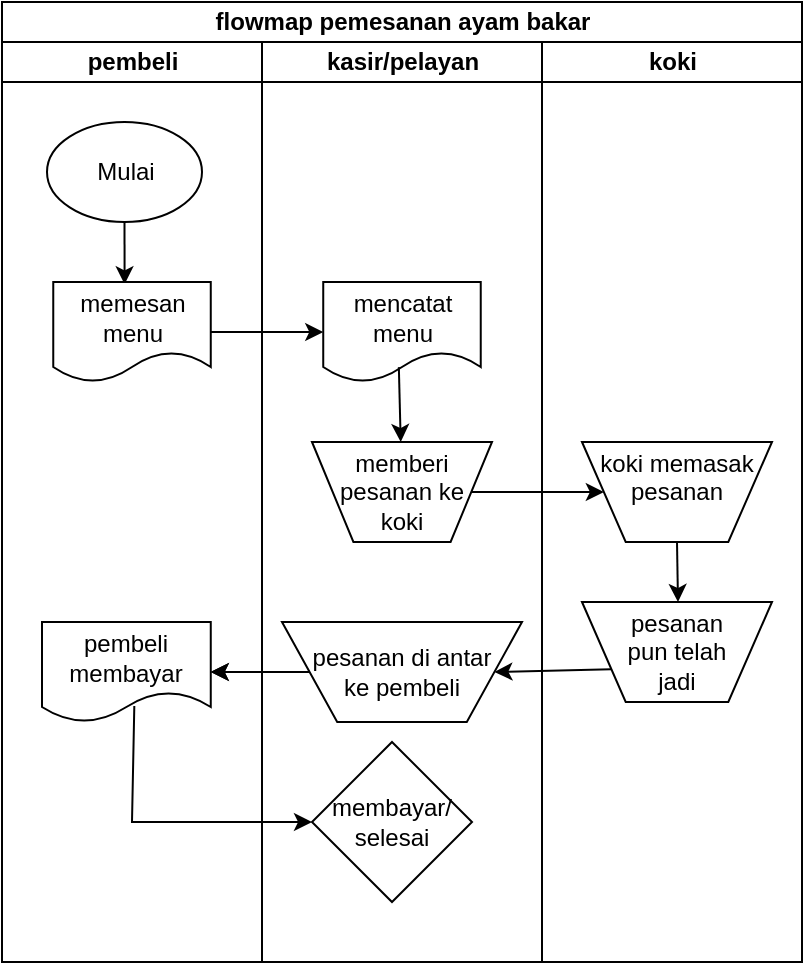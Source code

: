 <mxfile version="24.7.6">
  <diagram name="Page-1" id="VwSXo2XMwWpswuJNakhm">
    <mxGraphModel dx="545" dy="1438" grid="1" gridSize="10" guides="1" tooltips="1" connect="1" arrows="1" fold="1" page="1" pageScale="1" pageWidth="850" pageHeight="1100" math="0" shadow="0">
      <root>
        <mxCell id="0" />
        <mxCell id="1" parent="0" />
        <mxCell id="zSgEy182Ln_HpLDODCWY-6" value="flowmap pemesanan ayam bakar" style="swimlane;childLayout=stackLayout;resizeParent=1;resizeParentMax=0;startSize=20;html=1;" vertex="1" parent="1">
          <mxGeometry x="200.0" y="-240" width="400" height="480" as="geometry" />
        </mxCell>
        <mxCell id="zSgEy182Ln_HpLDODCWY-7" value="pembeli" style="swimlane;startSize=20;html=1;" vertex="1" parent="zSgEy182Ln_HpLDODCWY-6">
          <mxGeometry y="20" width="130" height="460" as="geometry" />
        </mxCell>
        <mxCell id="zSgEy182Ln_HpLDODCWY-10" value="Mulai" style="ellipse;whiteSpace=wrap;html=1;" vertex="1" parent="zSgEy182Ln_HpLDODCWY-7">
          <mxGeometry x="22.5" y="40" width="77.5" height="50" as="geometry" />
        </mxCell>
        <mxCell id="zSgEy182Ln_HpLDODCWY-11" value="" style="endArrow=classic;html=1;rounded=0;exitX=0.5;exitY=1;exitDx=0;exitDy=0;entryX=0.453;entryY=0.023;entryDx=0;entryDy=0;entryPerimeter=0;" edge="1" parent="zSgEy182Ln_HpLDODCWY-7" source="zSgEy182Ln_HpLDODCWY-10" target="zSgEy182Ln_HpLDODCWY-44">
          <mxGeometry width="50" height="50" relative="1" as="geometry">
            <mxPoint x="160.0" y="250" as="sourcePoint" />
            <mxPoint x="60.75" y="123.7" as="targetPoint" />
          </mxGeometry>
        </mxCell>
        <mxCell id="zSgEy182Ln_HpLDODCWY-44" value="memesan&lt;div&gt;menu&lt;/div&gt;" style="shape=document;whiteSpace=wrap;html=1;boundedLbl=1;" vertex="1" parent="zSgEy182Ln_HpLDODCWY-7">
          <mxGeometry x="25.63" y="120" width="78.75" height="50" as="geometry" />
        </mxCell>
        <mxCell id="zSgEy182Ln_HpLDODCWY-45" value="pembeli&lt;div&gt;membayar&lt;/div&gt;" style="shape=document;whiteSpace=wrap;html=1;boundedLbl=1;" vertex="1" parent="zSgEy182Ln_HpLDODCWY-7">
          <mxGeometry x="20" y="290" width="84.38" height="50" as="geometry" />
        </mxCell>
        <mxCell id="zSgEy182Ln_HpLDODCWY-8" value="kasir/pelayan" style="swimlane;startSize=20;html=1;" vertex="1" parent="zSgEy182Ln_HpLDODCWY-6">
          <mxGeometry x="130" y="20" width="140" height="460" as="geometry" />
        </mxCell>
        <mxCell id="zSgEy182Ln_HpLDODCWY-21" value="mencatat&lt;div&gt;menu&lt;/div&gt;" style="shape=document;whiteSpace=wrap;html=1;boundedLbl=1;" vertex="1" parent="zSgEy182Ln_HpLDODCWY-8">
          <mxGeometry x="30.62" y="120" width="78.75" height="50" as="geometry" />
        </mxCell>
        <mxCell id="zSgEy182Ln_HpLDODCWY-22" value="memberi pesanan ke&lt;div&gt;koki&lt;/div&gt;" style="verticalLabelPosition=middle;verticalAlign=middle;html=1;shape=trapezoid;perimeter=trapezoidPerimeter;whiteSpace=wrap;size=0.23;arcSize=10;flipV=1;labelPosition=center;align=center;" vertex="1" parent="zSgEy182Ln_HpLDODCWY-8">
          <mxGeometry x="25" y="200" width="90" height="50" as="geometry" />
        </mxCell>
        <mxCell id="zSgEy182Ln_HpLDODCWY-23" value="" style="endArrow=classic;html=1;rounded=0;exitX=0.48;exitY=0.851;exitDx=0;exitDy=0;exitPerimeter=0;" edge="1" parent="zSgEy182Ln_HpLDODCWY-8" source="zSgEy182Ln_HpLDODCWY-21" target="zSgEy182Ln_HpLDODCWY-22">
          <mxGeometry width="50" height="50" relative="1" as="geometry">
            <mxPoint x="80.0" y="320" as="sourcePoint" />
            <mxPoint x="130.0" y="270" as="targetPoint" />
          </mxGeometry>
        </mxCell>
        <mxCell id="zSgEy182Ln_HpLDODCWY-50" value="pesanan di antar&lt;div&gt;ke pembeli&lt;/div&gt;" style="verticalLabelPosition=middle;verticalAlign=middle;html=1;shape=trapezoid;perimeter=trapezoidPerimeter;whiteSpace=wrap;size=0.23;arcSize=10;flipV=1;labelPosition=center;align=center;" vertex="1" parent="zSgEy182Ln_HpLDODCWY-8">
          <mxGeometry x="10" y="290" width="120" height="50" as="geometry" />
        </mxCell>
        <mxCell id="zSgEy182Ln_HpLDODCWY-52" value="membayar/&lt;div&gt;selesai&lt;/div&gt;" style="rhombus;whiteSpace=wrap;html=1;" vertex="1" parent="zSgEy182Ln_HpLDODCWY-8">
          <mxGeometry x="25.0" y="350" width="80" height="80" as="geometry" />
        </mxCell>
        <mxCell id="zSgEy182Ln_HpLDODCWY-9" value="koki" style="swimlane;startSize=20;html=1;" vertex="1" parent="zSgEy182Ln_HpLDODCWY-6">
          <mxGeometry x="270" y="20" width="130" height="460" as="geometry" />
        </mxCell>
        <mxCell id="zSgEy182Ln_HpLDODCWY-25" value="koki memasak&lt;div&gt;pesanan&lt;/div&gt;&lt;div&gt;&lt;br&gt;&lt;/div&gt;" style="verticalLabelPosition=middle;verticalAlign=middle;html=1;shape=trapezoid;perimeter=trapezoidPerimeter;whiteSpace=wrap;size=0.23;arcSize=10;flipV=1;labelPosition=center;align=center;" vertex="1" parent="zSgEy182Ln_HpLDODCWY-9">
          <mxGeometry x="20" y="200" width="95" height="50" as="geometry" />
        </mxCell>
        <mxCell id="zSgEy182Ln_HpLDODCWY-27" value="&lt;div&gt;pesanan&lt;/div&gt;&lt;div&gt;pun telah&lt;/div&gt;&lt;div&gt;jadi&lt;/div&gt;" style="verticalLabelPosition=middle;verticalAlign=middle;html=1;shape=trapezoid;perimeter=trapezoidPerimeter;whiteSpace=wrap;size=0.23;arcSize=10;flipV=1;labelPosition=center;align=center;" vertex="1" parent="zSgEy182Ln_HpLDODCWY-9">
          <mxGeometry x="20" y="280" width="95" height="50" as="geometry" />
        </mxCell>
        <mxCell id="zSgEy182Ln_HpLDODCWY-20" value="" style="endArrow=classic;html=1;rounded=0;exitX=1;exitY=0.5;exitDx=0;exitDy=0;entryX=0;entryY=0.5;entryDx=0;entryDy=0;" edge="1" parent="zSgEy182Ln_HpLDODCWY-6" source="zSgEy182Ln_HpLDODCWY-44" target="zSgEy182Ln_HpLDODCWY-21">
          <mxGeometry width="50" height="50" relative="1" as="geometry">
            <mxPoint x="102.15" y="165" as="sourcePoint" />
            <mxPoint x="161.5" y="165" as="targetPoint" />
          </mxGeometry>
        </mxCell>
        <mxCell id="zSgEy182Ln_HpLDODCWY-24" value="" style="endArrow=classic;html=1;rounded=0;exitX=1;exitY=0.5;exitDx=0;exitDy=0;entryX=0;entryY=0.5;entryDx=0;entryDy=0;" edge="1" parent="zSgEy182Ln_HpLDODCWY-6" source="zSgEy182Ln_HpLDODCWY-22" target="zSgEy182Ln_HpLDODCWY-25">
          <mxGeometry width="50" height="50" relative="1" as="geometry">
            <mxPoint x="210.0" y="230" as="sourcePoint" />
            <mxPoint x="300.0" y="245" as="targetPoint" />
          </mxGeometry>
        </mxCell>
        <mxCell id="zSgEy182Ln_HpLDODCWY-26" value="" style="endArrow=classic;html=1;rounded=0;exitX=0.5;exitY=1;exitDx=0;exitDy=0;" edge="1" parent="zSgEy182Ln_HpLDODCWY-6" source="zSgEy182Ln_HpLDODCWY-25">
          <mxGeometry width="50" height="50" relative="1" as="geometry">
            <mxPoint x="245" y="255" as="sourcePoint" />
            <mxPoint x="338.0" y="300" as="targetPoint" />
          </mxGeometry>
        </mxCell>
        <mxCell id="zSgEy182Ln_HpLDODCWY-29" value="" style="endArrow=classic;html=1;rounded=0;exitX=0;exitY=0.75;exitDx=0;exitDy=0;entryX=1;entryY=0.5;entryDx=0;entryDy=0;" edge="1" parent="zSgEy182Ln_HpLDODCWY-6" source="zSgEy182Ln_HpLDODCWY-27" target="zSgEy182Ln_HpLDODCWY-50">
          <mxGeometry width="50" height="50" relative="1" as="geometry">
            <mxPoint x="347" y="280" as="sourcePoint" />
            <mxPoint x="250" y="335" as="targetPoint" />
          </mxGeometry>
        </mxCell>
        <mxCell id="zSgEy182Ln_HpLDODCWY-35" value="" style="endArrow=classic;html=1;rounded=0;exitX=0;exitY=0.5;exitDx=0;exitDy=0;entryX=1;entryY=0.5;entryDx=0;entryDy=0;" edge="1" parent="zSgEy182Ln_HpLDODCWY-6" target="zSgEy182Ln_HpLDODCWY-45">
          <mxGeometry width="50" height="50" relative="1" as="geometry">
            <mxPoint x="150" y="335" as="sourcePoint" />
            <mxPoint x="110.0" y="340" as="targetPoint" />
          </mxGeometry>
        </mxCell>
        <mxCell id="zSgEy182Ln_HpLDODCWY-37" value="" style="endArrow=classic;html=1;rounded=0;exitX=0.547;exitY=0.84;exitDx=0;exitDy=0;entryX=0;entryY=0.5;entryDx=0;entryDy=0;exitPerimeter=0;" edge="1" parent="zSgEy182Ln_HpLDODCWY-6" source="zSgEy182Ln_HpLDODCWY-45" target="zSgEy182Ln_HpLDODCWY-52">
          <mxGeometry width="50" height="50" relative="1" as="geometry">
            <mxPoint x="64.995" y="365" as="sourcePoint" />
            <mxPoint x="149.3" y="410" as="targetPoint" />
            <Array as="points">
              <mxPoint x="65.0" y="410" />
            </Array>
          </mxGeometry>
        </mxCell>
        <mxCell id="zSgEy182Ln_HpLDODCWY-51" value="" style="edgeStyle=orthogonalEdgeStyle;rounded=0;orthogonalLoop=1;jettySize=auto;html=1;entryX=1;entryY=0.5;entryDx=0;entryDy=0;" edge="1" parent="zSgEy182Ln_HpLDODCWY-6" source="zSgEy182Ln_HpLDODCWY-50" target="zSgEy182Ln_HpLDODCWY-45">
          <mxGeometry relative="1" as="geometry" />
        </mxCell>
      </root>
    </mxGraphModel>
  </diagram>
</mxfile>
